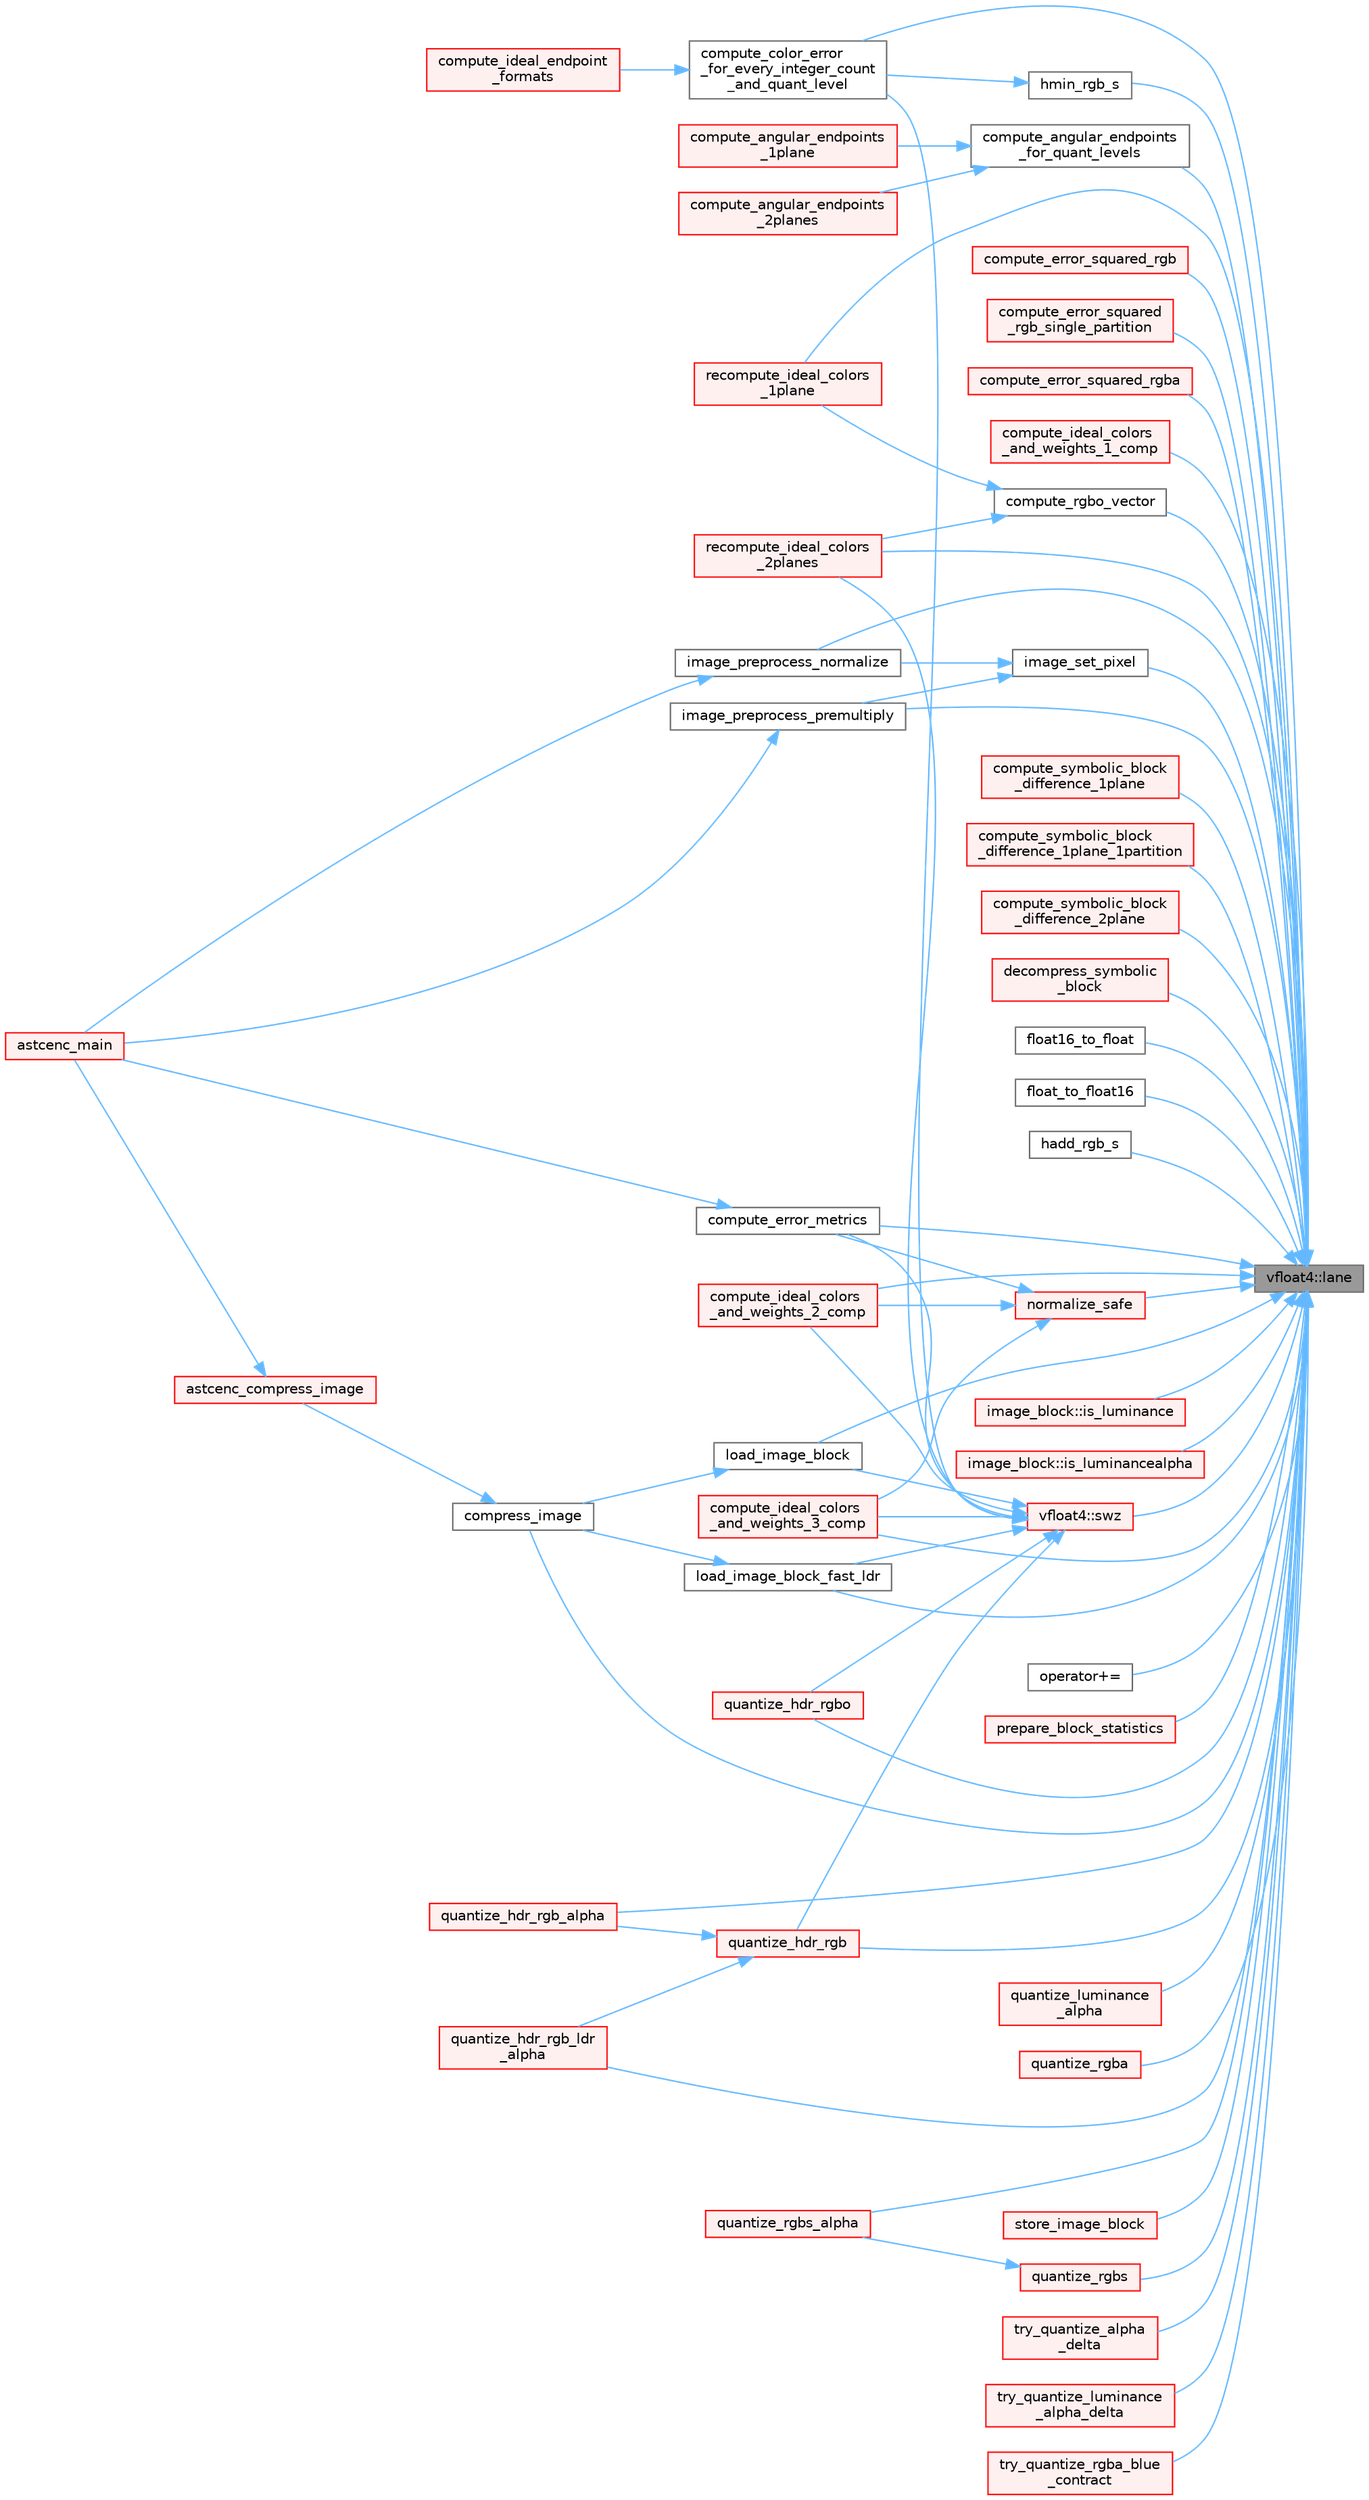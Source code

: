 digraph "vfloat4::lane"
{
 // LATEX_PDF_SIZE
  bgcolor="transparent";
  edge [fontname=Helvetica,fontsize=10,labelfontname=Helvetica,labelfontsize=10];
  node [fontname=Helvetica,fontsize=10,shape=box,height=0.2,width=0.4];
  rankdir="RL";
  Node1 [id="Node000001",label="vfloat4::lane",height=0.2,width=0.4,color="gray40", fillcolor="grey60", style="filled", fontcolor="black",tooltip="Get the scalar value of a single lane."];
  Node1 -> Node2 [id="edge1_Node000001_Node000002",dir="back",color="steelblue1",style="solid",tooltip=" "];
  Node2 [id="Node000002",label="compress_image",height=0.2,width=0.4,color="grey40", fillcolor="white", style="filled",URL="$astcenc__entry_8cpp.html#acbecfd32ce013d567cac16a877c20f42",tooltip="Compress an image, after any preflight has completed."];
  Node2 -> Node3 [id="edge2_Node000002_Node000003",dir="back",color="steelblue1",style="solid",tooltip=" "];
  Node3 [id="Node000003",label="astcenc_compress_image",height=0.2,width=0.4,color="red", fillcolor="#FFF0F0", style="filled",URL="$astcenc__entry_8cpp.html#ad762aa055eed75156c99309158a40e90",tooltip="Compress an image."];
  Node3 -> Node4 [id="edge3_Node000003_Node000004",dir="back",color="steelblue1",style="solid",tooltip=" "];
  Node4 [id="Node000004",label="astcenc_main",height=0.2,width=0.4,color="red", fillcolor="#FFF0F0", style="filled",URL="$astcenccli__toplevel_8cpp.html#a073d18880f24fd648661b01d2e20340e",tooltip="Application entry point."];
  Node1 -> Node7 [id="edge4_Node000001_Node000007",dir="back",color="steelblue1",style="solid",tooltip=" "];
  Node7 [id="Node000007",label="compute_angular_endpoints\l_for_quant_levels",height=0.2,width=0.4,color="grey40", fillcolor="white", style="filled",URL="$astcenc__weight__align_8cpp.html#a52f057b7da5fc35adac361b3696ac963",tooltip="The main function for the angular algorithm."];
  Node7 -> Node8 [id="edge5_Node000007_Node000008",dir="back",color="steelblue1",style="solid",tooltip=" "];
  Node8 [id="Node000008",label="compute_angular_endpoints\l_1plane",height=0.2,width=0.4,color="red", fillcolor="#FFF0F0", style="filled",URL="$astcenc__weight__align_8cpp.html#af1b151d02c3af92eb002dc7172111233",tooltip="Compute the angular endpoints for one plane for each block mode."];
  Node7 -> Node11 [id="edge6_Node000007_Node000011",dir="back",color="steelblue1",style="solid",tooltip=" "];
  Node11 [id="Node000011",label="compute_angular_endpoints\l_2planes",height=0.2,width=0.4,color="red", fillcolor="#FFF0F0", style="filled",URL="$astcenc__weight__align_8cpp.html#a571d7379fd52446338ef4fa7e700cb42",tooltip="Compute the angular endpoints for two planes for each block mode."];
  Node1 -> Node13 [id="edge7_Node000001_Node000013",dir="back",color="steelblue1",style="solid",tooltip=" "];
  Node13 [id="Node000013",label="compute_color_error\l_for_every_integer_count\l_and_quant_level",height=0.2,width=0.4,color="grey40", fillcolor="white", style="filled",URL="$astcenc__pick__best__endpoint__format_8cpp.html#a163a7d0cf020b6f86049745807912ec1",tooltip="For a given partition compute the error for every endpoint integer count and quant level."];
  Node13 -> Node14 [id="edge8_Node000013_Node000014",dir="back",color="steelblue1",style="solid",tooltip=" "];
  Node14 [id="Node000014",label="compute_ideal_endpoint\l_formats",height=0.2,width=0.4,color="red", fillcolor="#FFF0F0", style="filled",URL="$astcenc__pick__best__endpoint__format_8cpp.html#a81c7b68e8c7b82a5ff718f21bd4f3c35",tooltip="Identify, for each mode, which set of color endpoint produces the best result."];
  Node1 -> Node15 [id="edge9_Node000001_Node000015",dir="back",color="steelblue1",style="solid",tooltip=" "];
  Node15 [id="Node000015",label="compute_error_metrics",height=0.2,width=0.4,color="grey40", fillcolor="white", style="filled",URL="$astcenccli__error__metrics_8cpp.html#a478be461420681d7c83aa89569ea92c4",tooltip="Compute error metrics comparing two images."];
  Node15 -> Node4 [id="edge10_Node000015_Node000004",dir="back",color="steelblue1",style="solid",tooltip=" "];
  Node1 -> Node16 [id="edge11_Node000001_Node000016",dir="back",color="steelblue1",style="solid",tooltip=" "];
  Node16 [id="Node000016",label="compute_error_squared_rgb",height=0.2,width=0.4,color="red", fillcolor="#FFF0F0", style="filled",URL="$astcenc__averages__and__directions_8cpp.html#ac4a96475fb0074ef3fd0f08ea66de75e",tooltip="Compute the RGB error for uncorrelated and same chroma projections."];
  Node1 -> Node18 [id="edge12_Node000001_Node000018",dir="back",color="steelblue1",style="solid",tooltip=" "];
  Node18 [id="Node000018",label="compute_error_squared\l_rgb_single_partition",height=0.2,width=0.4,color="red", fillcolor="#FFF0F0", style="filled",URL="$astcenc__pick__best__endpoint__format_8cpp.html#a118e8a2374bfd56b522a03f938b0f367",tooltip="Functions for finding best endpoint format."];
  Node1 -> Node20 [id="edge13_Node000001_Node000020",dir="back",color="steelblue1",style="solid",tooltip=" "];
  Node20 [id="Node000020",label="compute_error_squared_rgba",height=0.2,width=0.4,color="red", fillcolor="#FFF0F0", style="filled",URL="$astcenc__averages__and__directions_8cpp.html#a2dec702033b002eaf4090eb47ce4ad21",tooltip="Compute the RGBA error for uncorrelated and same chroma projections."];
  Node1 -> Node21 [id="edge14_Node000001_Node000021",dir="back",color="steelblue1",style="solid",tooltip=" "];
  Node21 [id="Node000021",label="compute_ideal_colors\l_and_weights_1_comp",height=0.2,width=0.4,color="red", fillcolor="#FFF0F0", style="filled",URL="$astcenc__ideal__endpoints__and__weights_8cpp.html#a3e9812129972c73914841ecc0f6a7e71",tooltip="Compute the ideal endpoints and weights for 1 color component."];
  Node1 -> Node23 [id="edge15_Node000001_Node000023",dir="back",color="steelblue1",style="solid",tooltip=" "];
  Node23 [id="Node000023",label="compute_ideal_colors\l_and_weights_2_comp",height=0.2,width=0.4,color="red", fillcolor="#FFF0F0", style="filled",URL="$astcenc__ideal__endpoints__and__weights_8cpp.html#ad96c399a873ddd142d4779b6aeb74b87",tooltip="Compute the ideal endpoints and weights for 2 color components."];
  Node1 -> Node24 [id="edge16_Node000001_Node000024",dir="back",color="steelblue1",style="solid",tooltip=" "];
  Node24 [id="Node000024",label="compute_ideal_colors\l_and_weights_3_comp",height=0.2,width=0.4,color="red", fillcolor="#FFF0F0", style="filled",URL="$astcenc__ideal__endpoints__and__weights_8cpp.html#a7ec20ff2556f6357cc0754c13e841262",tooltip="Compute the ideal endpoints and weights for 3 color components."];
  Node1 -> Node26 [id="edge17_Node000001_Node000026",dir="back",color="steelblue1",style="solid",tooltip=" "];
  Node26 [id="Node000026",label="compute_rgbo_vector",height=0.2,width=0.4,color="grey40", fillcolor="white", style="filled",URL="$astcenc__ideal__endpoints__and__weights_8cpp.html#a55d08b4feda289df7cbcfa6e1ed0b80c",tooltip="Compute the RGB + offset for a HDR endpoint mode #7."];
  Node26 -> Node27 [id="edge18_Node000026_Node000027",dir="back",color="steelblue1",style="solid",tooltip=" "];
  Node27 [id="Node000027",label="recompute_ideal_colors\l_1plane",height=0.2,width=0.4,color="red", fillcolor="#FFF0F0", style="filled",URL="$astcenc__ideal__endpoints__and__weights_8cpp.html#a02bcad94240678ee727ccf2f0fbfb5d3",tooltip="For a given 1 plane weight set recompute the endpoint colors."];
  Node26 -> Node28 [id="edge19_Node000026_Node000028",dir="back",color="steelblue1",style="solid",tooltip=" "];
  Node28 [id="Node000028",label="recompute_ideal_colors\l_2planes",height=0.2,width=0.4,color="red", fillcolor="#FFF0F0", style="filled",URL="$astcenc__ideal__endpoints__and__weights_8cpp.html#afb3c455470bef24f48d7815bb78bb569",tooltip="For a given 2 plane weight set recompute the endpoint colors."];
  Node1 -> Node29 [id="edge20_Node000001_Node000029",dir="back",color="steelblue1",style="solid",tooltip=" "];
  Node29 [id="Node000029",label="compute_symbolic_block\l_difference_1plane",height=0.2,width=0.4,color="red", fillcolor="#FFF0F0", style="filled",URL="$astcenc__decompress__symbolic_8cpp.html#a0541138e65930f39f6caba517e76dfe4",tooltip="Compute the error between a symbolic block and the original input data."];
  Node1 -> Node30 [id="edge21_Node000001_Node000030",dir="back",color="steelblue1",style="solid",tooltip=" "];
  Node30 [id="Node000030",label="compute_symbolic_block\l_difference_1plane_1partition",height=0.2,width=0.4,color="red", fillcolor="#FFF0F0", style="filled",URL="$astcenc__decompress__symbolic_8cpp.html#aff8e27acd948a9cc5631d99c80906b2f",tooltip="Compute the error between a symbolic block and the original input data."];
  Node1 -> Node31 [id="edge22_Node000001_Node000031",dir="back",color="steelblue1",style="solid",tooltip=" "];
  Node31 [id="Node000031",label="compute_symbolic_block\l_difference_2plane",height=0.2,width=0.4,color="red", fillcolor="#FFF0F0", style="filled",URL="$astcenc__decompress__symbolic_8cpp.html#a9c23f8373c9f5e708650b7c8e038b182",tooltip="Compute the error between a symbolic block and the original input data."];
  Node1 -> Node32 [id="edge23_Node000001_Node000032",dir="back",color="steelblue1",style="solid",tooltip=" "];
  Node32 [id="Node000032",label="decompress_symbolic\l_block",height=0.2,width=0.4,color="red", fillcolor="#FFF0F0", style="filled",URL="$astcenc__decompress__symbolic_8cpp.html#a4a5f09c362972951a31e4d7ff918f89f",tooltip="Decompress a symbolic block in to an image block."];
  Node1 -> Node35 [id="edge24_Node000001_Node000035",dir="back",color="steelblue1",style="solid",tooltip=" "];
  Node35 [id="Node000035",label="float16_to_float",height=0.2,width=0.4,color="grey40", fillcolor="white", style="filled",URL="$astcenc__vecmathlib__neon__4_8h.html#a68520f7bd047bc3034eab0079e09fe54",tooltip="Return a float value for a float16 scalar."];
  Node1 -> Node36 [id="edge25_Node000001_Node000036",dir="back",color="steelblue1",style="solid",tooltip=" "];
  Node36 [id="Node000036",label="float_to_float16",height=0.2,width=0.4,color="grey40", fillcolor="white", style="filled",URL="$astcenc__vecmathlib__none__4_8h.html#ae8701a3f44d7b99016d54c3d6ee27581",tooltip="Return a float16 value for a float vector, using round-to-nearest."];
  Node1 -> Node37 [id="edge26_Node000001_Node000037",dir="back",color="steelblue1",style="solid",tooltip=" "];
  Node37 [id="Node000037",label="hadd_rgb_s",height=0.2,width=0.4,color="grey40", fillcolor="white", style="filled",URL="$astcenc__vecmathlib__common__4_8h.html#aed331c663314380388e4425688606456",tooltip="Return the horizontal sum of RGB vector lanes as a scalar."];
  Node1 -> Node38 [id="edge27_Node000001_Node000038",dir="back",color="steelblue1",style="solid",tooltip=" "];
  Node38 [id="Node000038",label="hmin_rgb_s",height=0.2,width=0.4,color="grey40", fillcolor="white", style="filled",URL="$astcenc__vecmathlib__common__4_8h.html#ac8652a0d90b3378db8fa8a8d2c4a434c",tooltip="Return the horizontal min of RGB vector lanes as a scalar."];
  Node38 -> Node13 [id="edge28_Node000038_Node000013",dir="back",color="steelblue1",style="solid",tooltip=" "];
  Node1 -> Node39 [id="edge29_Node000001_Node000039",dir="back",color="steelblue1",style="solid",tooltip=" "];
  Node39 [id="Node000039",label="image_preprocess_normalize",height=0.2,width=0.4,color="grey40", fillcolor="white", style="filled",URL="$astcenccli__toplevel_8cpp.html#aeadb22c3ae0c54b3d9777e8e0779729c",tooltip="Create a copy of input with forced unit-length normal vectors."];
  Node39 -> Node4 [id="edge30_Node000039_Node000004",dir="back",color="steelblue1",style="solid",tooltip=" "];
  Node1 -> Node40 [id="edge31_Node000001_Node000040",dir="back",color="steelblue1",style="solid",tooltip=" "];
  Node40 [id="Node000040",label="image_preprocess_premultiply",height=0.2,width=0.4,color="grey40", fillcolor="white", style="filled",URL="$astcenccli__toplevel_8cpp.html#ae4200e4d2196e8fc39ae933c758c8d79",tooltip="Create a copy of input with premultiplied color data."];
  Node40 -> Node4 [id="edge32_Node000040_Node000004",dir="back",color="steelblue1",style="solid",tooltip=" "];
  Node1 -> Node41 [id="edge33_Node000001_Node000041",dir="back",color="steelblue1",style="solid",tooltip=" "];
  Node41 [id="Node000041",label="image_set_pixel",height=0.2,width=0.4,color="grey40", fillcolor="white", style="filled",URL="$astcenccli__toplevel_8cpp.html#a24ace81209de87263b6b1a4e8c87a282",tooltip="Set the value of a single pixel in an image."];
  Node41 -> Node39 [id="edge34_Node000041_Node000039",dir="back",color="steelblue1",style="solid",tooltip=" "];
  Node41 -> Node40 [id="edge35_Node000041_Node000040",dir="back",color="steelblue1",style="solid",tooltip=" "];
  Node1 -> Node42 [id="edge36_Node000001_Node000042",dir="back",color="steelblue1",style="solid",tooltip=" "];
  Node42 [id="Node000042",label="image_block::is_luminance",height=0.2,width=0.4,color="red", fillcolor="#FFF0F0", style="filled",URL="$structimage__block.html#ac3e154e58086017c6e405b8cc7e52c9f",tooltip="Test if this block is a luminance block with constant 1.0 alpha."];
  Node1 -> Node43 [id="edge37_Node000001_Node000043",dir="back",color="steelblue1",style="solid",tooltip=" "];
  Node43 [id="Node000043",label="image_block::is_luminancealpha",height=0.2,width=0.4,color="red", fillcolor="#FFF0F0", style="filled",URL="$structimage__block.html#aa7f3d29c2f755e47a887d090c5997880",tooltip="Test if this block is a luminance block with variable alpha."];
  Node1 -> Node44 [id="edge38_Node000001_Node000044",dir="back",color="steelblue1",style="solid",tooltip=" "];
  Node44 [id="Node000044",label="load_image_block",height=0.2,width=0.4,color="grey40", fillcolor="white", style="filled",URL="$astcenc__image_8cpp.html#ac38601dc2481e26c57906255523f7262",tooltip="Load a single image block from the input image."];
  Node44 -> Node2 [id="edge39_Node000044_Node000002",dir="back",color="steelblue1",style="solid",tooltip=" "];
  Node1 -> Node45 [id="edge40_Node000001_Node000045",dir="back",color="steelblue1",style="solid",tooltip=" "];
  Node45 [id="Node000045",label="load_image_block_fast_ldr",height=0.2,width=0.4,color="grey40", fillcolor="white", style="filled",URL="$astcenc__image_8cpp.html#a04e3f01eb10a8a494e1d07b39c496bde",tooltip="Load a single image block from the input image."];
  Node45 -> Node2 [id="edge41_Node000045_Node000002",dir="back",color="steelblue1",style="solid",tooltip=" "];
  Node1 -> Node46 [id="edge42_Node000001_Node000046",dir="back",color="steelblue1",style="solid",tooltip=" "];
  Node46 [id="Node000046",label="normalize_safe",height=0.2,width=0.4,color="red", fillcolor="#FFF0F0", style="filled",URL="$astcenc__vecmathlib_8h.html#a3b0e8ae23a514219217b72164a7909a4",tooltip="Normalize a vector, returning safe if len is zero."];
  Node46 -> Node15 [id="edge43_Node000046_Node000015",dir="back",color="steelblue1",style="solid",tooltip=" "];
  Node46 -> Node23 [id="edge44_Node000046_Node000023",dir="back",color="steelblue1",style="solid",tooltip=" "];
  Node46 -> Node24 [id="edge45_Node000046_Node000024",dir="back",color="steelblue1",style="solid",tooltip=" "];
  Node1 -> Node48 [id="edge46_Node000001_Node000048",dir="back",color="steelblue1",style="solid",tooltip=" "];
  Node48 [id="Node000048",label="operator+=",height=0.2,width=0.4,color="grey40", fillcolor="white", style="filled",URL="$astcenccli__error__metrics_8cpp.html#a6b9160dec0f2298e682e8d8e77132a03",tooltip="Incremental addition operator for error accumulators."];
  Node1 -> Node49 [id="edge47_Node000001_Node000049",dir="back",color="steelblue1",style="solid",tooltip=" "];
  Node49 [id="Node000049",label="prepare_block_statistics",height=0.2,width=0.4,color="red", fillcolor="#FFF0F0", style="filled",URL="$astcenc__compress__symbolic_8cpp.html#a6ac5bc5977155d0c8433492cd1985ce6",tooltip="Determine the lowest cross-channel correlation factor."];
  Node1 -> Node50 [id="edge48_Node000001_Node000050",dir="back",color="steelblue1",style="solid",tooltip=" "];
  Node50 [id="Node000050",label="quantize_hdr_rgb",height=0.2,width=0.4,color="red", fillcolor="#FFF0F0", style="filled",URL="$astcenc__color__quantize_8cpp.html#a018b17fdce9e0fb576249da80bfc90a2",tooltip="Quantize a HDR RGB color using direct RGB encoding."];
  Node50 -> Node52 [id="edge49_Node000050_Node000052",dir="back",color="steelblue1",style="solid",tooltip=" "];
  Node52 [id="Node000052",label="quantize_hdr_rgb_alpha",height=0.2,width=0.4,color="red", fillcolor="#FFF0F0", style="filled",URL="$astcenc__color__quantize_8cpp.html#a968dafc89b796ea5218a690b22c39911",tooltip="Quantize a HDR RGBA color using either delta or direct RGBA encoding."];
  Node50 -> Node53 [id="edge50_Node000050_Node000053",dir="back",color="steelblue1",style="solid",tooltip=" "];
  Node53 [id="Node000053",label="quantize_hdr_rgb_ldr\l_alpha",height=0.2,width=0.4,color="red", fillcolor="#FFF0F0", style="filled",URL="$astcenc__color__quantize_8cpp.html#acc5fc16efff8422faf77e47bc55ab0ad",tooltip="Quantize a HDR RGB + LDR A color using direct RGBA encoding."];
  Node1 -> Node52 [id="edge51_Node000001_Node000052",dir="back",color="steelblue1",style="solid",tooltip=" "];
  Node1 -> Node53 [id="edge52_Node000001_Node000053",dir="back",color="steelblue1",style="solid",tooltip=" "];
  Node1 -> Node54 [id="edge53_Node000001_Node000054",dir="back",color="steelblue1",style="solid",tooltip=" "];
  Node54 [id="Node000054",label="quantize_hdr_rgbo",height=0.2,width=0.4,color="red", fillcolor="#FFF0F0", style="filled",URL="$astcenc__color__quantize_8cpp.html#a8c60d84b27b5bf6a95eafa1b86497235",tooltip="Quantize a HDR RGB color using RGB + offset."];
  Node1 -> Node55 [id="edge54_Node000001_Node000055",dir="back",color="steelblue1",style="solid",tooltip=" "];
  Node55 [id="Node000055",label="quantize_luminance\l_alpha",height=0.2,width=0.4,color="red", fillcolor="#FFF0F0", style="filled",URL="$astcenc__color__quantize_8cpp.html#a847eef8e87233ecad7a553dfa1dcd4d5",tooltip="Quantize a LDR LA color."];
  Node1 -> Node56 [id="edge55_Node000001_Node000056",dir="back",color="steelblue1",style="solid",tooltip=" "];
  Node56 [id="Node000056",label="quantize_rgba",height=0.2,width=0.4,color="red", fillcolor="#FFF0F0", style="filled",URL="$astcenc__color__quantize_8cpp.html#aa1eba2920aec0d82d8b1f66ccd3a1044",tooltip="Quantize an LDR RGBA color."];
  Node1 -> Node57 [id="edge56_Node000001_Node000057",dir="back",color="steelblue1",style="solid",tooltip=" "];
  Node57 [id="Node000057",label="quantize_rgbs",height=0.2,width=0.4,color="red", fillcolor="#FFF0F0", style="filled",URL="$astcenc__color__quantize_8cpp.html#a9a0a7e003d1ea68f9b48c28e406ad1ad",tooltip="Quantize an LDR RGB color using scale encoding."];
  Node57 -> Node58 [id="edge57_Node000057_Node000058",dir="back",color="steelblue1",style="solid",tooltip=" "];
  Node58 [id="Node000058",label="quantize_rgbs_alpha",height=0.2,width=0.4,color="red", fillcolor="#FFF0F0", style="filled",URL="$astcenc__color__quantize_8cpp.html#a2d4a8db93c0ebf03b3b6dc23b292428f",tooltip="Quantize an LDR RGBA color using scale encoding."];
  Node1 -> Node58 [id="edge58_Node000001_Node000058",dir="back",color="steelblue1",style="solid",tooltip=" "];
  Node1 -> Node27 [id="edge59_Node000001_Node000027",dir="back",color="steelblue1",style="solid",tooltip=" "];
  Node1 -> Node28 [id="edge60_Node000001_Node000028",dir="back",color="steelblue1",style="solid",tooltip=" "];
  Node1 -> Node59 [id="edge61_Node000001_Node000059",dir="back",color="steelblue1",style="solid",tooltip=" "];
  Node59 [id="Node000059",label="store_image_block",height=0.2,width=0.4,color="red", fillcolor="#FFF0F0", style="filled",URL="$astcenc__image_8cpp.html#a987bc85f97f6168e6c99aa60879622f5",tooltip="Store a single image block to the output image."];
  Node1 -> Node60 [id="edge62_Node000001_Node000060",dir="back",color="steelblue1",style="solid",tooltip=" "];
  Node60 [id="Node000060",label="vfloat4::swz",height=0.2,width=0.4,color="red", fillcolor="#FFF0F0", style="filled",URL="$structvfloat4.html#a0a3e390831722cc8e54f29155699f3a5",tooltip="Return a swizzled float 2."];
  Node60 -> Node13 [id="edge63_Node000060_Node000013",dir="back",color="steelblue1",style="solid",tooltip=" "];
  Node60 -> Node15 [id="edge64_Node000060_Node000015",dir="back",color="steelblue1",style="solid",tooltip=" "];
  Node60 -> Node23 [id="edge65_Node000060_Node000023",dir="back",color="steelblue1",style="solid",tooltip=" "];
  Node60 -> Node24 [id="edge66_Node000060_Node000024",dir="back",color="steelblue1",style="solid",tooltip=" "];
  Node60 -> Node44 [id="edge67_Node000060_Node000044",dir="back",color="steelblue1",style="solid",tooltip=" "];
  Node60 -> Node45 [id="edge68_Node000060_Node000045",dir="back",color="steelblue1",style="solid",tooltip=" "];
  Node60 -> Node50 [id="edge69_Node000060_Node000050",dir="back",color="steelblue1",style="solid",tooltip=" "];
  Node60 -> Node54 [id="edge70_Node000060_Node000054",dir="back",color="steelblue1",style="solid",tooltip=" "];
  Node60 -> Node28 [id="edge71_Node000060_Node000028",dir="back",color="steelblue1",style="solid",tooltip=" "];
  Node1 -> Node70 [id="edge72_Node000001_Node000070",dir="back",color="steelblue1",style="solid",tooltip=" "];
  Node70 [id="Node000070",label="try_quantize_alpha\l_delta",height=0.2,width=0.4,color="red", fillcolor="#FFF0F0", style="filled",URL="$astcenc__color__quantize_8cpp.html#a4390447f4e4f3f2355c2381228d2e5c2",tooltip="Try to quantize an LDR A color using delta encoding."];
  Node1 -> Node72 [id="edge73_Node000001_Node000072",dir="back",color="steelblue1",style="solid",tooltip=" "];
  Node72 [id="Node000072",label="try_quantize_luminance\l_alpha_delta",height=0.2,width=0.4,color="red", fillcolor="#FFF0F0", style="filled",URL="$astcenc__color__quantize_8cpp.html#a54914cb063a3e14eaef9d6432ed792d6",tooltip="Try to quantize an LDR LA color using delta encoding."];
  Node1 -> Node67 [id="edge74_Node000001_Node000067",dir="back",color="steelblue1",style="solid",tooltip=" "];
  Node67 [id="Node000067",label="try_quantize_rgba_blue\l_contract",height=0.2,width=0.4,color="red", fillcolor="#FFF0F0", style="filled",URL="$astcenc__color__quantize_8cpp.html#ab09b68ff45a1b287f05fd2428805bbc9",tooltip="Try to quantize an LDR RGBA color using blue-contraction."];
}
